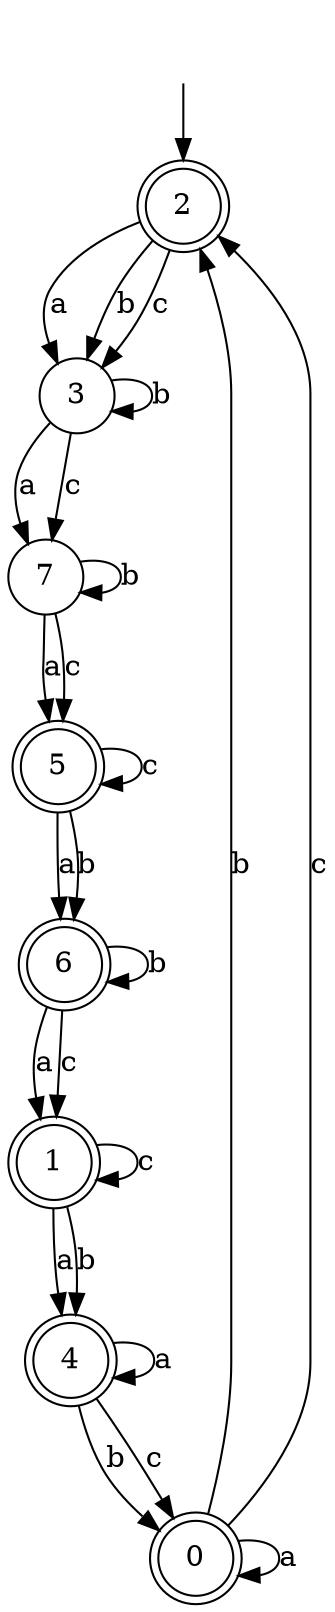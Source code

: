 digraph g {
__start [label=""shape=none]
	2[shape="doublecircle" label="2"]
	0[shape="doublecircle" label="0"]
	1[shape="doublecircle" label="1"]
	3[shape="circle" label="3"]
	4[shape="doublecircle" label="4"]
	5[shape="doublecircle" label="5"]
	6[shape="doublecircle" label="6"]
	7[shape="circle" label="7"]

__start -> 2
	0 -> 0 [label="a"]
	0 -> 2 [label="b"]
	0 -> 2 [label="c"]
	1 -> 4 [label="a"]
	1 -> 4 [label="b"]
	1 -> 1 [label="c"]
	2 -> 3 [label="a"]
	2 -> 3 [label="b"]
	2 -> 3 [label="c"]
	3 -> 7 [label="a"]
	3 -> 3 [label="b"]
	3 -> 7 [label="c"]
	4 -> 4 [label="a"]
	4 -> 0 [label="b"]
	4 -> 0 [label="c"]
	5 -> 6 [label="a"]
	5 -> 6 [label="b"]
	5 -> 5 [label="c"]
	6 -> 1 [label="a"]
	6 -> 6 [label="b"]
	6 -> 1 [label="c"]
	7 -> 5 [label="a"]
	7 -> 7 [label="b"]
	7 -> 5 [label="c"]
}
